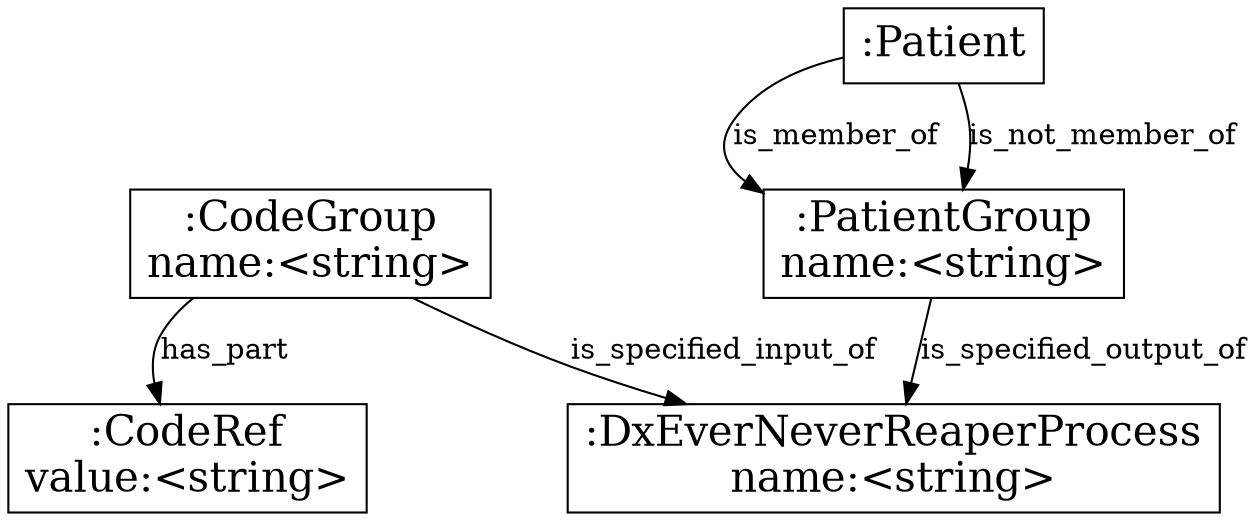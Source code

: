 digraph Encounters {
nodesep=1.0
node [shape="box", fontsize=20]

DxEverNeverReaperProcess [label=":DxEverNeverReaperProcess\nname:<string>"]
CodeGroup [label=":CodeGroup\nname:<string>"]
CodeRef [label=":CodeRef\nvalue:<string>"]
PatientGroup [label=":PatientGroup\nname:<string>"]
Patient [label=":Patient"]

CodeGroup -> CodeRef [label="has_part"]
CodeGroup -> DxEverNeverReaperProcess [label="is_specified_input_of"]

PatientGroup -> DxEverNeverReaperProcess [label="is_specified_output_of"]

Patient -> PatientGroup [label="is_member_of"]
Patient -> PatientGroup [label="is_not_member_of"]
}
